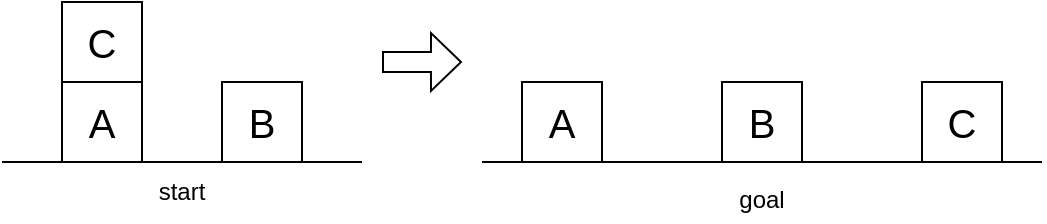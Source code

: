 <mxfile version="16.5.2" type="device"><diagram id="r8ogiY8uB4qGxXzg6cRb" name="Page-1"><mxGraphModel dx="654" dy="430" grid="1" gridSize="10" guides="1" tooltips="1" connect="1" arrows="1" fold="1" page="1" pageScale="1" pageWidth="550" pageHeight="125" math="0" shadow="0"><root><mxCell id="0"/><mxCell id="1" parent="0"/><mxCell id="Cyops-_B1zUC9Qu3noZl-1" value="" style="endArrow=none;html=1;rounded=0;" parent="1" edge="1"><mxGeometry width="50" height="50" relative="1" as="geometry"><mxPoint x="10" y="90" as="sourcePoint"/><mxPoint x="190" y="90" as="targetPoint"/></mxGeometry></mxCell><mxCell id="Cyops-_B1zUC9Qu3noZl-9" value="start" style="text;html=1;strokeColor=none;fillColor=none;align=center;verticalAlign=middle;whiteSpace=wrap;rounded=0;" parent="1" vertex="1"><mxGeometry x="80" y="90" width="40" height="30" as="geometry"/></mxCell><mxCell id="Cyops-_B1zUC9Qu3noZl-11" value="&lt;font style=&quot;font-size: 12px&quot;&gt;goal&lt;/font&gt;" style="text;html=1;strokeColor=none;fillColor=none;align=center;verticalAlign=middle;whiteSpace=wrap;rounded=0;fontSize=20;" parent="1" vertex="1"><mxGeometry x="370" y="90" width="40" height="30" as="geometry"/></mxCell><mxCell id="Cyops-_B1zUC9Qu3noZl-19" value="" style="group" parent="1" vertex="1" connectable="0"><mxGeometry x="270" y="50" width="40" height="40" as="geometry"/></mxCell><mxCell id="Cyops-_B1zUC9Qu3noZl-20" value="" style="whiteSpace=wrap;html=1;aspect=fixed;" parent="Cyops-_B1zUC9Qu3noZl-19" vertex="1"><mxGeometry width="40" height="40" as="geometry"/></mxCell><mxCell id="Cyops-_B1zUC9Qu3noZl-21" value="&lt;font style=&quot;font-size: 20px&quot;&gt;A&lt;/font&gt;" style="text;html=1;strokeColor=none;fillColor=none;align=center;verticalAlign=middle;whiteSpace=wrap;rounded=0;" parent="Cyops-_B1zUC9Qu3noZl-19" vertex="1"><mxGeometry width="40" height="40" as="geometry"/></mxCell><mxCell id="Cyops-_B1zUC9Qu3noZl-22" value="" style="group" parent="1" vertex="1" connectable="0"><mxGeometry x="370" y="50" width="40" height="40" as="geometry"/></mxCell><mxCell id="Cyops-_B1zUC9Qu3noZl-23" value="" style="whiteSpace=wrap;html=1;aspect=fixed;" parent="Cyops-_B1zUC9Qu3noZl-22" vertex="1"><mxGeometry width="40" height="40" as="geometry"/></mxCell><mxCell id="Cyops-_B1zUC9Qu3noZl-24" value="&lt;font style=&quot;font-size: 20px&quot;&gt;B&lt;/font&gt;" style="text;html=1;strokeColor=none;fillColor=none;align=center;verticalAlign=middle;whiteSpace=wrap;rounded=0;" parent="Cyops-_B1zUC9Qu3noZl-22" vertex="1"><mxGeometry width="40" height="40" as="geometry"/></mxCell><mxCell id="KfjjlJhlWMhC8X2m5rmi-1" value="" style="group;shadow=0;" parent="1" vertex="1" connectable="0"><mxGeometry x="120" y="50" width="40" height="40" as="geometry"/></mxCell><mxCell id="KfjjlJhlWMhC8X2m5rmi-2" value="" style="whiteSpace=wrap;html=1;aspect=fixed;" parent="KfjjlJhlWMhC8X2m5rmi-1" vertex="1"><mxGeometry width="40" height="40" as="geometry"/></mxCell><mxCell id="KfjjlJhlWMhC8X2m5rmi-3" value="&lt;font style=&quot;font-size: 20px&quot;&gt;B&lt;/font&gt;" style="text;html=1;strokeColor=none;fillColor=none;align=center;verticalAlign=middle;whiteSpace=wrap;rounded=0;" parent="KfjjlJhlWMhC8X2m5rmi-1" vertex="1"><mxGeometry width="40" height="40" as="geometry"/></mxCell><mxCell id="KfjjlJhlWMhC8X2m5rmi-4" value="" style="group" parent="1" vertex="1" connectable="0"><mxGeometry x="40" y="10" width="40" height="40" as="geometry"/></mxCell><mxCell id="KfjjlJhlWMhC8X2m5rmi-5" value="" style="whiteSpace=wrap;html=1;aspect=fixed;" parent="KfjjlJhlWMhC8X2m5rmi-4" vertex="1"><mxGeometry width="40" height="40" as="geometry"/></mxCell><mxCell id="KfjjlJhlWMhC8X2m5rmi-6" value="&lt;font style=&quot;font-size: 20px&quot;&gt;C&lt;/font&gt;" style="text;html=1;strokeColor=none;fillColor=none;align=center;verticalAlign=middle;whiteSpace=wrap;rounded=0;" parent="KfjjlJhlWMhC8X2m5rmi-4" vertex="1"><mxGeometry width="40" height="40" as="geometry"/></mxCell><mxCell id="KfjjlJhlWMhC8X2m5rmi-7" value="" style="endArrow=none;html=1;rounded=0;" parent="1" edge="1"><mxGeometry width="50" height="50" relative="1" as="geometry"><mxPoint x="250" y="90" as="sourcePoint"/><mxPoint x="530" y="90" as="targetPoint"/></mxGeometry></mxCell><mxCell id="KfjjlJhlWMhC8X2m5rmi-9" value="" style="shape=flexArrow;endArrow=classic;html=1;rounded=0;strokeColor=default;endWidth=18;endSize=4.67;" parent="1" edge="1"><mxGeometry width="50" height="50" relative="1" as="geometry"><mxPoint x="200" y="40" as="sourcePoint"/><mxPoint x="240" y="40" as="targetPoint"/></mxGeometry></mxCell><mxCell id="48Dgt7q4sQmIvK9ChEaY-1" value="" style="group" parent="1" vertex="1" connectable="0"><mxGeometry x="470" y="50" width="40" height="40" as="geometry"/></mxCell><mxCell id="48Dgt7q4sQmIvK9ChEaY-2" value="" style="whiteSpace=wrap;html=1;aspect=fixed;" parent="48Dgt7q4sQmIvK9ChEaY-1" vertex="1"><mxGeometry width="40" height="40" as="geometry"/></mxCell><mxCell id="48Dgt7q4sQmIvK9ChEaY-3" value="&lt;font style=&quot;font-size: 20px&quot;&gt;C&lt;/font&gt;" style="text;html=1;strokeColor=none;fillColor=none;align=center;verticalAlign=middle;whiteSpace=wrap;rounded=0;" parent="48Dgt7q4sQmIvK9ChEaY-1" vertex="1"><mxGeometry width="40" height="40" as="geometry"/></mxCell><mxCell id="48Dgt7q4sQmIvK9ChEaY-4" value="" style="group;shadow=0;" parent="1" vertex="1" connectable="0"><mxGeometry x="40" y="50" width="40" height="40" as="geometry"/></mxCell><mxCell id="48Dgt7q4sQmIvK9ChEaY-5" value="" style="whiteSpace=wrap;html=1;aspect=fixed;" parent="48Dgt7q4sQmIvK9ChEaY-4" vertex="1"><mxGeometry width="40" height="40" as="geometry"/></mxCell><mxCell id="48Dgt7q4sQmIvK9ChEaY-6" value="&lt;font style=&quot;font-size: 20px&quot;&gt;A&lt;/font&gt;" style="text;html=1;strokeColor=none;fillColor=none;align=center;verticalAlign=middle;whiteSpace=wrap;rounded=0;" parent="48Dgt7q4sQmIvK9ChEaY-4" vertex="1"><mxGeometry width="40" height="40" as="geometry"/></mxCell></root></mxGraphModel></diagram></mxfile>